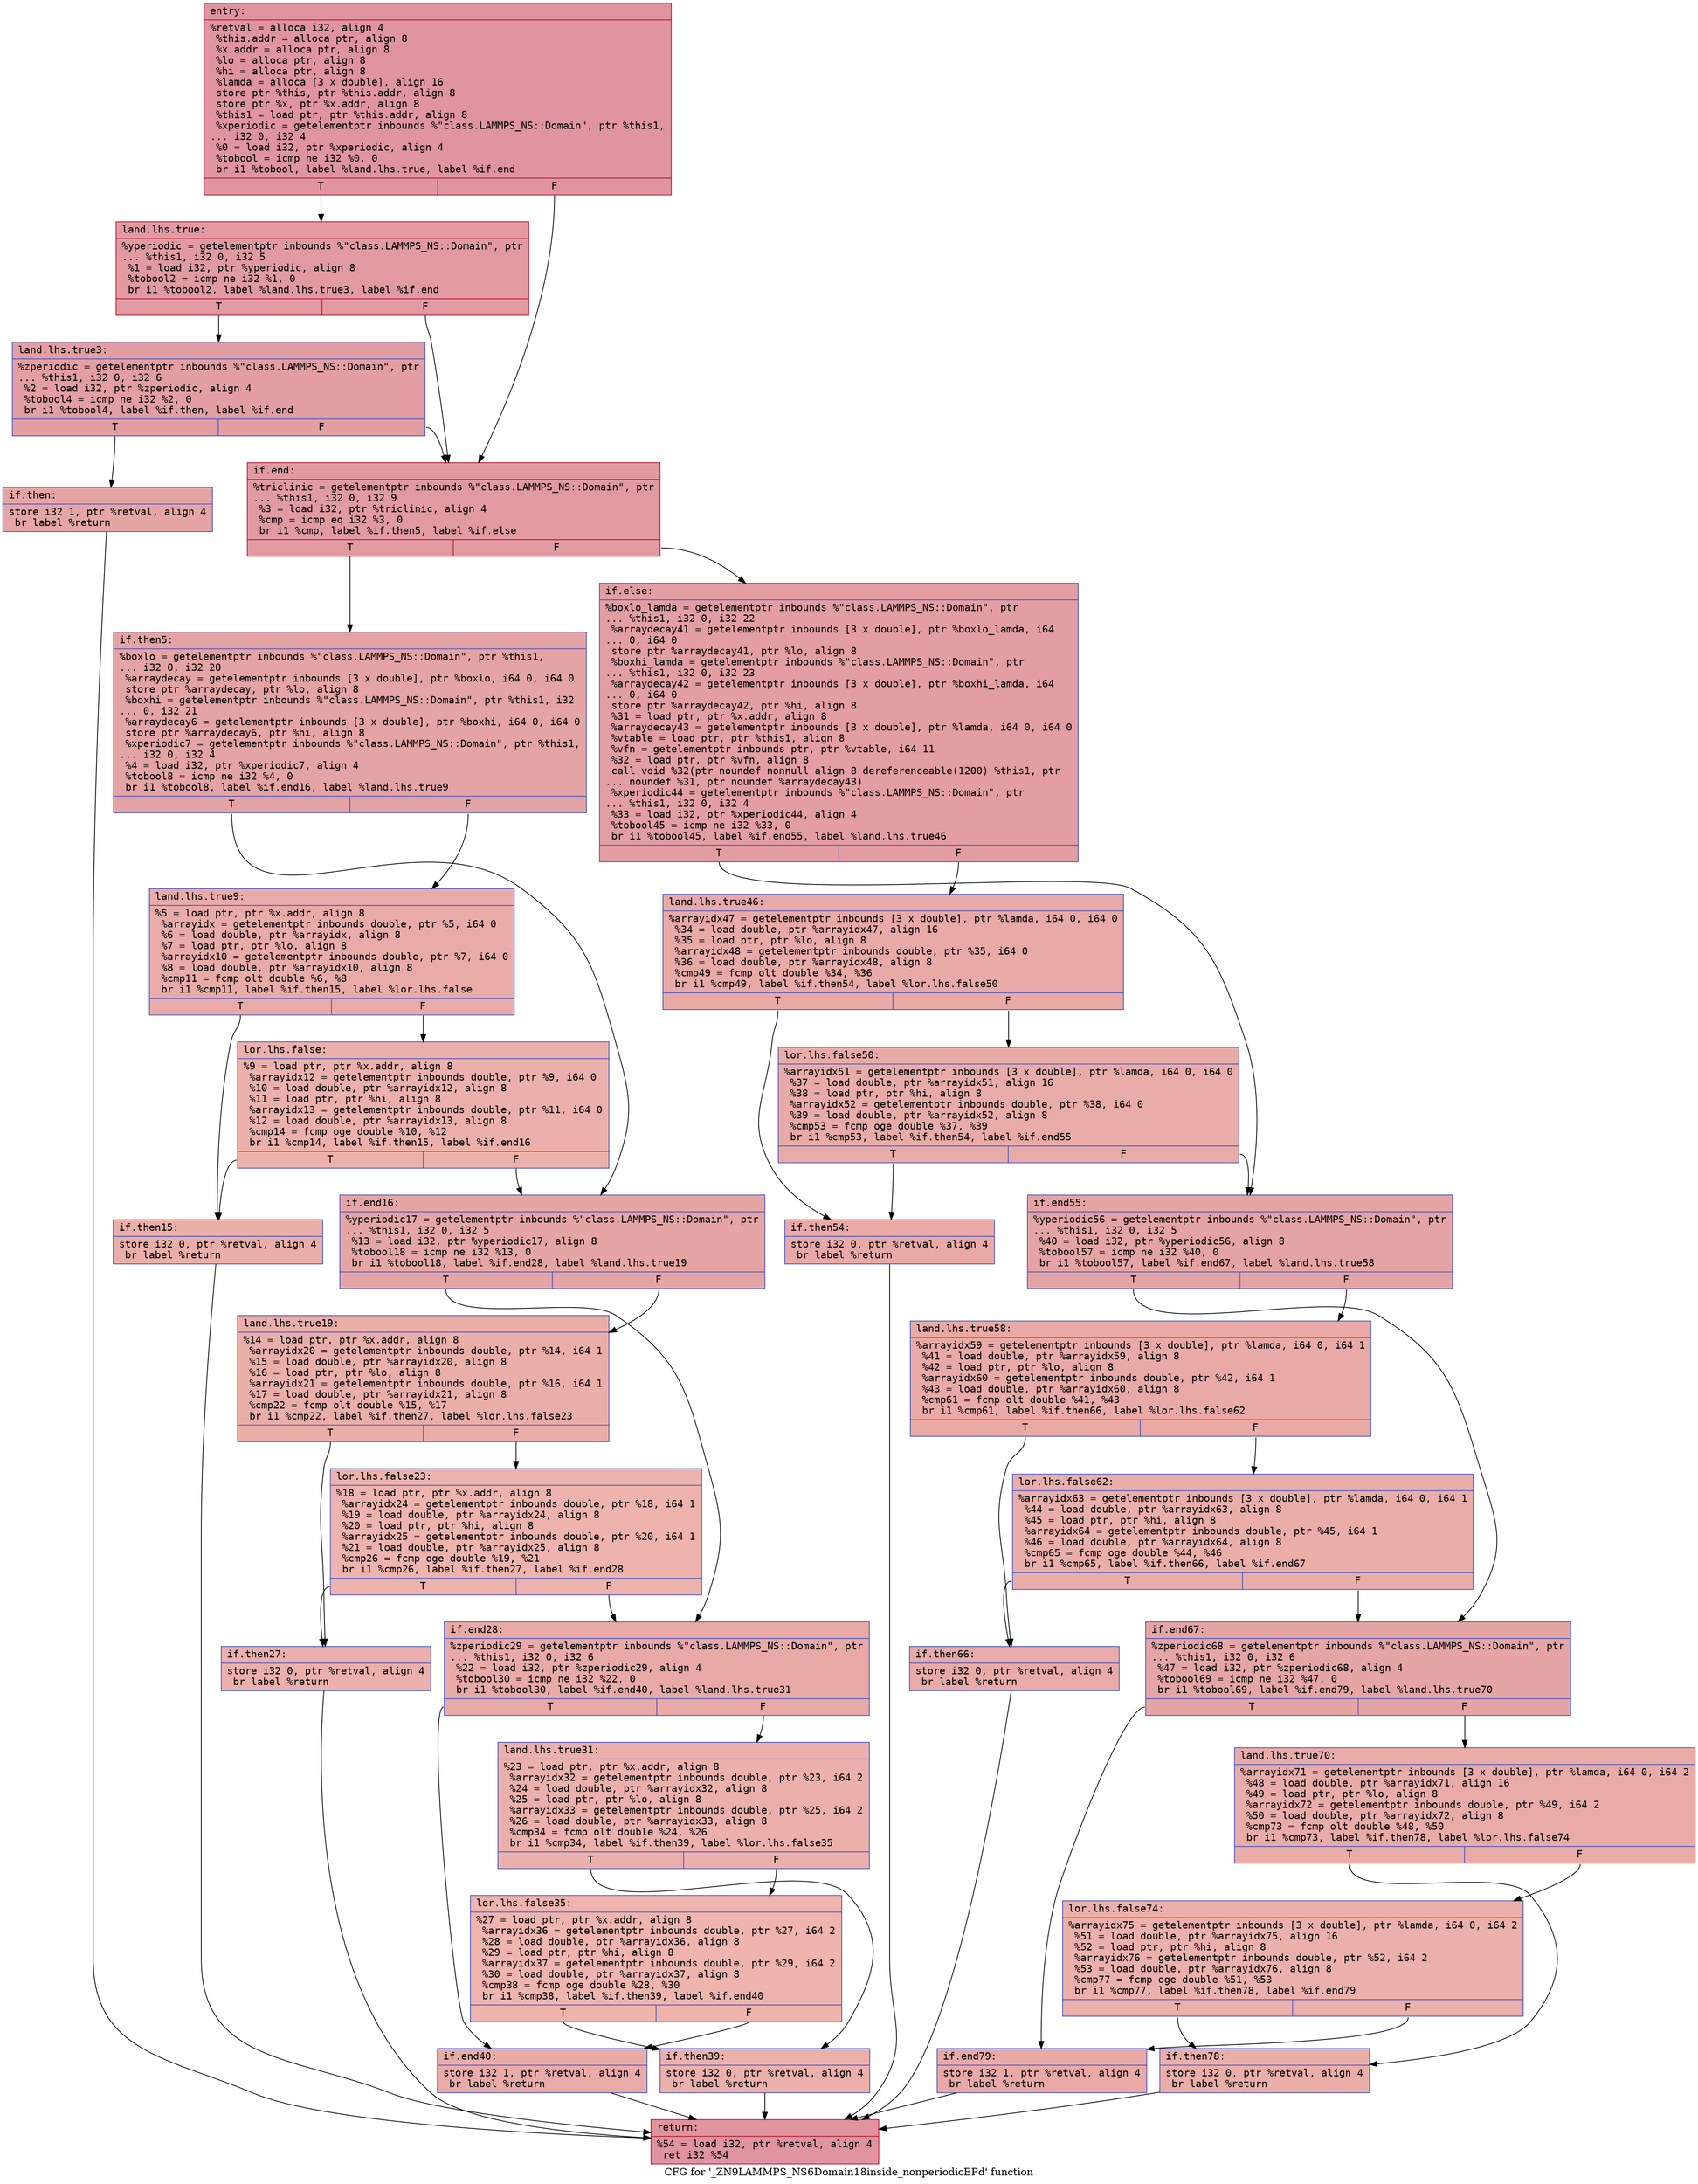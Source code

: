 digraph "CFG for '_ZN9LAMMPS_NS6Domain18inside_nonperiodicEPd' function" {
	label="CFG for '_ZN9LAMMPS_NS6Domain18inside_nonperiodicEPd' function";

	Node0x561837cbc8f0 [shape=record,color="#b70d28ff", style=filled, fillcolor="#b70d2870" fontname="Courier",label="{entry:\l|  %retval = alloca i32, align 4\l  %this.addr = alloca ptr, align 8\l  %x.addr = alloca ptr, align 8\l  %lo = alloca ptr, align 8\l  %hi = alloca ptr, align 8\l  %lamda = alloca [3 x double], align 16\l  store ptr %this, ptr %this.addr, align 8\l  store ptr %x, ptr %x.addr, align 8\l  %this1 = load ptr, ptr %this.addr, align 8\l  %xperiodic = getelementptr inbounds %\"class.LAMMPS_NS::Domain\", ptr %this1,\l... i32 0, i32 4\l  %0 = load i32, ptr %xperiodic, align 4\l  %tobool = icmp ne i32 %0, 0\l  br i1 %tobool, label %land.lhs.true, label %if.end\l|{<s0>T|<s1>F}}"];
	Node0x561837cbc8f0:s0 -> Node0x561837cbd0f0[tooltip="entry -> land.lhs.true\nProbability 62.50%" ];
	Node0x561837cbc8f0:s1 -> Node0x561837cbd310[tooltip="entry -> if.end\nProbability 37.50%" ];
	Node0x561837cbd0f0 [shape=record,color="#b70d28ff", style=filled, fillcolor="#bb1b2c70" fontname="Courier",label="{land.lhs.true:\l|  %yperiodic = getelementptr inbounds %\"class.LAMMPS_NS::Domain\", ptr\l... %this1, i32 0, i32 5\l  %1 = load i32, ptr %yperiodic, align 8\l  %tobool2 = icmp ne i32 %1, 0\l  br i1 %tobool2, label %land.lhs.true3, label %if.end\l|{<s0>T|<s1>F}}"];
	Node0x561837cbd0f0:s0 -> Node0x561837cbd650[tooltip="land.lhs.true -> land.lhs.true3\nProbability 62.50%" ];
	Node0x561837cbd0f0:s1 -> Node0x561837cbd310[tooltip="land.lhs.true -> if.end\nProbability 37.50%" ];
	Node0x561837cbd650 [shape=record,color="#3d50c3ff", style=filled, fillcolor="#be242e70" fontname="Courier",label="{land.lhs.true3:\l|  %zperiodic = getelementptr inbounds %\"class.LAMMPS_NS::Domain\", ptr\l... %this1, i32 0, i32 6\l  %2 = load i32, ptr %zperiodic, align 4\l  %tobool4 = icmp ne i32 %2, 0\l  br i1 %tobool4, label %if.then, label %if.end\l|{<s0>T|<s1>F}}"];
	Node0x561837cbd650:s0 -> Node0x561837cbd9a0[tooltip="land.lhs.true3 -> if.then\nProbability 62.50%" ];
	Node0x561837cbd650:s1 -> Node0x561837cbd310[tooltip="land.lhs.true3 -> if.end\nProbability 37.50%" ];
	Node0x561837cbd9a0 [shape=record,color="#3d50c3ff", style=filled, fillcolor="#c5333470" fontname="Courier",label="{if.then:\l|  store i32 1, ptr %retval, align 4\l  br label %return\l}"];
	Node0x561837cbd9a0 -> Node0x561837cbdb60[tooltip="if.then -> return\nProbability 100.00%" ];
	Node0x561837cbd310 [shape=record,color="#b70d28ff", style=filled, fillcolor="#bb1b2c70" fontname="Courier",label="{if.end:\l|  %triclinic = getelementptr inbounds %\"class.LAMMPS_NS::Domain\", ptr\l... %this1, i32 0, i32 9\l  %3 = load i32, ptr %triclinic, align 4\l  %cmp = icmp eq i32 %3, 0\l  br i1 %cmp, label %if.then5, label %if.else\l|{<s0>T|<s1>F}}"];
	Node0x561837cbd310:s0 -> Node0x561837cbde60[tooltip="if.end -> if.then5\nProbability 37.50%" ];
	Node0x561837cbd310:s1 -> Node0x561837cbdee0[tooltip="if.end -> if.else\nProbability 62.50%" ];
	Node0x561837cbde60 [shape=record,color="#3d50c3ff", style=filled, fillcolor="#c32e3170" fontname="Courier",label="{if.then5:\l|  %boxlo = getelementptr inbounds %\"class.LAMMPS_NS::Domain\", ptr %this1,\l... i32 0, i32 20\l  %arraydecay = getelementptr inbounds [3 x double], ptr %boxlo, i64 0, i64 0\l  store ptr %arraydecay, ptr %lo, align 8\l  %boxhi = getelementptr inbounds %\"class.LAMMPS_NS::Domain\", ptr %this1, i32\l... 0, i32 21\l  %arraydecay6 = getelementptr inbounds [3 x double], ptr %boxhi, i64 0, i64 0\l  store ptr %arraydecay6, ptr %hi, align 8\l  %xperiodic7 = getelementptr inbounds %\"class.LAMMPS_NS::Domain\", ptr %this1,\l... i32 0, i32 4\l  %4 = load i32, ptr %xperiodic7, align 4\l  %tobool8 = icmp ne i32 %4, 0\l  br i1 %tobool8, label %if.end16, label %land.lhs.true9\l|{<s0>T|<s1>F}}"];
	Node0x561837cbde60:s0 -> Node0x561837cbe890[tooltip="if.then5 -> if.end16\nProbability 62.50%" ];
	Node0x561837cbde60:s1 -> Node0x561837cbe910[tooltip="if.then5 -> land.lhs.true9\nProbability 37.50%" ];
	Node0x561837cbe910 [shape=record,color="#3d50c3ff", style=filled, fillcolor="#cc403a70" fontname="Courier",label="{land.lhs.true9:\l|  %5 = load ptr, ptr %x.addr, align 8\l  %arrayidx = getelementptr inbounds double, ptr %5, i64 0\l  %6 = load double, ptr %arrayidx, align 8\l  %7 = load ptr, ptr %lo, align 8\l  %arrayidx10 = getelementptr inbounds double, ptr %7, i64 0\l  %8 = load double, ptr %arrayidx10, align 8\l  %cmp11 = fcmp olt double %6, %8\l  br i1 %cmp11, label %if.then15, label %lor.lhs.false\l|{<s0>T|<s1>F}}"];
	Node0x561837cbe910:s0 -> Node0x561837cbee90[tooltip="land.lhs.true9 -> if.then15\nProbability 50.00%" ];
	Node0x561837cbe910:s1 -> Node0x561837cbef10[tooltip="land.lhs.true9 -> lor.lhs.false\nProbability 50.00%" ];
	Node0x561837cbef10 [shape=record,color="#3d50c3ff", style=filled, fillcolor="#d24b4070" fontname="Courier",label="{lor.lhs.false:\l|  %9 = load ptr, ptr %x.addr, align 8\l  %arrayidx12 = getelementptr inbounds double, ptr %9, i64 0\l  %10 = load double, ptr %arrayidx12, align 8\l  %11 = load ptr, ptr %hi, align 8\l  %arrayidx13 = getelementptr inbounds double, ptr %11, i64 0\l  %12 = load double, ptr %arrayidx13, align 8\l  %cmp14 = fcmp oge double %10, %12\l  br i1 %cmp14, label %if.then15, label %if.end16\l|{<s0>T|<s1>F}}"];
	Node0x561837cbef10:s0 -> Node0x561837cbee90[tooltip="lor.lhs.false -> if.then15\nProbability 50.00%" ];
	Node0x561837cbef10:s1 -> Node0x561837cbe890[tooltip="lor.lhs.false -> if.end16\nProbability 50.00%" ];
	Node0x561837cbee90 [shape=record,color="#3d50c3ff", style=filled, fillcolor="#d0473d70" fontname="Courier",label="{if.then15:\l|  store i32 0, ptr %retval, align 4\l  br label %return\l}"];
	Node0x561837cbee90 -> Node0x561837cbdb60[tooltip="if.then15 -> return\nProbability 100.00%" ];
	Node0x561837cbe890 [shape=record,color="#3d50c3ff", style=filled, fillcolor="#c5333470" fontname="Courier",label="{if.end16:\l|  %yperiodic17 = getelementptr inbounds %\"class.LAMMPS_NS::Domain\", ptr\l... %this1, i32 0, i32 5\l  %13 = load i32, ptr %yperiodic17, align 8\l  %tobool18 = icmp ne i32 %13, 0\l  br i1 %tobool18, label %if.end28, label %land.lhs.true19\l|{<s0>T|<s1>F}}"];
	Node0x561837cbe890:s0 -> Node0x561837cbf8e0[tooltip="if.end16 -> if.end28\nProbability 62.50%" ];
	Node0x561837cbe890:s1 -> Node0x561837cbf960[tooltip="if.end16 -> land.lhs.true19\nProbability 37.50%" ];
	Node0x561837cbf960 [shape=record,color="#3d50c3ff", style=filled, fillcolor="#d0473d70" fontname="Courier",label="{land.lhs.true19:\l|  %14 = load ptr, ptr %x.addr, align 8\l  %arrayidx20 = getelementptr inbounds double, ptr %14, i64 1\l  %15 = load double, ptr %arrayidx20, align 8\l  %16 = load ptr, ptr %lo, align 8\l  %arrayidx21 = getelementptr inbounds double, ptr %16, i64 1\l  %17 = load double, ptr %arrayidx21, align 8\l  %cmp22 = fcmp olt double %15, %17\l  br i1 %cmp22, label %if.then27, label %lor.lhs.false23\l|{<s0>T|<s1>F}}"];
	Node0x561837cbf960:s0 -> Node0x561837cbfee0[tooltip="land.lhs.true19 -> if.then27\nProbability 50.00%" ];
	Node0x561837cbf960:s1 -> Node0x561837cbdf50[tooltip="land.lhs.true19 -> lor.lhs.false23\nProbability 50.00%" ];
	Node0x561837cbdf50 [shape=record,color="#3d50c3ff", style=filled, fillcolor="#d6524470" fontname="Courier",label="{lor.lhs.false23:\l|  %18 = load ptr, ptr %x.addr, align 8\l  %arrayidx24 = getelementptr inbounds double, ptr %18, i64 1\l  %19 = load double, ptr %arrayidx24, align 8\l  %20 = load ptr, ptr %hi, align 8\l  %arrayidx25 = getelementptr inbounds double, ptr %20, i64 1\l  %21 = load double, ptr %arrayidx25, align 8\l  %cmp26 = fcmp oge double %19, %21\l  br i1 %cmp26, label %if.then27, label %if.end28\l|{<s0>T|<s1>F}}"];
	Node0x561837cbdf50:s0 -> Node0x561837cbfee0[tooltip="lor.lhs.false23 -> if.then27\nProbability 50.00%" ];
	Node0x561837cbdf50:s1 -> Node0x561837cbf8e0[tooltip="lor.lhs.false23 -> if.end28\nProbability 50.00%" ];
	Node0x561837cbfee0 [shape=record,color="#3d50c3ff", style=filled, fillcolor="#d24b4070" fontname="Courier",label="{if.then27:\l|  store i32 0, ptr %retval, align 4\l  br label %return\l}"];
	Node0x561837cbfee0 -> Node0x561837cbdb60[tooltip="if.then27 -> return\nProbability 100.00%" ];
	Node0x561837cbf8e0 [shape=record,color="#3d50c3ff", style=filled, fillcolor="#ca3b3770" fontname="Courier",label="{if.end28:\l|  %zperiodic29 = getelementptr inbounds %\"class.LAMMPS_NS::Domain\", ptr\l... %this1, i32 0, i32 6\l  %22 = load i32, ptr %zperiodic29, align 4\l  %tobool30 = icmp ne i32 %22, 0\l  br i1 %tobool30, label %if.end40, label %land.lhs.true31\l|{<s0>T|<s1>F}}"];
	Node0x561837cbf8e0:s0 -> Node0x561837cc0bd0[tooltip="if.end28 -> if.end40\nProbability 62.50%" ];
	Node0x561837cbf8e0:s1 -> Node0x561837cc0c50[tooltip="if.end28 -> land.lhs.true31\nProbability 37.50%" ];
	Node0x561837cc0c50 [shape=record,color="#3d50c3ff", style=filled, fillcolor="#d24b4070" fontname="Courier",label="{land.lhs.true31:\l|  %23 = load ptr, ptr %x.addr, align 8\l  %arrayidx32 = getelementptr inbounds double, ptr %23, i64 2\l  %24 = load double, ptr %arrayidx32, align 8\l  %25 = load ptr, ptr %lo, align 8\l  %arrayidx33 = getelementptr inbounds double, ptr %25, i64 2\l  %26 = load double, ptr %arrayidx33, align 8\l  %cmp34 = fcmp olt double %24, %26\l  br i1 %cmp34, label %if.then39, label %lor.lhs.false35\l|{<s0>T|<s1>F}}"];
	Node0x561837cc0c50:s0 -> Node0x561837cc11d0[tooltip="land.lhs.true31 -> if.then39\nProbability 50.00%" ];
	Node0x561837cc0c50:s1 -> Node0x561837cc1250[tooltip="land.lhs.true31 -> lor.lhs.false35\nProbability 50.00%" ];
	Node0x561837cc1250 [shape=record,color="#3d50c3ff", style=filled, fillcolor="#d8564670" fontname="Courier",label="{lor.lhs.false35:\l|  %27 = load ptr, ptr %x.addr, align 8\l  %arrayidx36 = getelementptr inbounds double, ptr %27, i64 2\l  %28 = load double, ptr %arrayidx36, align 8\l  %29 = load ptr, ptr %hi, align 8\l  %arrayidx37 = getelementptr inbounds double, ptr %29, i64 2\l  %30 = load double, ptr %arrayidx37, align 8\l  %cmp38 = fcmp oge double %28, %30\l  br i1 %cmp38, label %if.then39, label %if.end40\l|{<s0>T|<s1>F}}"];
	Node0x561837cc1250:s0 -> Node0x561837cc11d0[tooltip="lor.lhs.false35 -> if.then39\nProbability 50.00%" ];
	Node0x561837cc1250:s1 -> Node0x561837cc0bd0[tooltip="lor.lhs.false35 -> if.end40\nProbability 50.00%" ];
	Node0x561837cc11d0 [shape=record,color="#3d50c3ff", style=filled, fillcolor="#d24b4070" fontname="Courier",label="{if.then39:\l|  store i32 0, ptr %retval, align 4\l  br label %return\l}"];
	Node0x561837cc11d0 -> Node0x561837cbdb60[tooltip="if.then39 -> return\nProbability 100.00%" ];
	Node0x561837cc0bd0 [shape=record,color="#3d50c3ff", style=filled, fillcolor="#cc403a70" fontname="Courier",label="{if.end40:\l|  store i32 1, ptr %retval, align 4\l  br label %return\l}"];
	Node0x561837cc0bd0 -> Node0x561837cbdb60[tooltip="if.end40 -> return\nProbability 100.00%" ];
	Node0x561837cbdee0 [shape=record,color="#3d50c3ff", style=filled, fillcolor="#be242e70" fontname="Courier",label="{if.else:\l|  %boxlo_lamda = getelementptr inbounds %\"class.LAMMPS_NS::Domain\", ptr\l... %this1, i32 0, i32 22\l  %arraydecay41 = getelementptr inbounds [3 x double], ptr %boxlo_lamda, i64\l... 0, i64 0\l  store ptr %arraydecay41, ptr %lo, align 8\l  %boxhi_lamda = getelementptr inbounds %\"class.LAMMPS_NS::Domain\", ptr\l... %this1, i32 0, i32 23\l  %arraydecay42 = getelementptr inbounds [3 x double], ptr %boxhi_lamda, i64\l... 0, i64 0\l  store ptr %arraydecay42, ptr %hi, align 8\l  %31 = load ptr, ptr %x.addr, align 8\l  %arraydecay43 = getelementptr inbounds [3 x double], ptr %lamda, i64 0, i64 0\l  %vtable = load ptr, ptr %this1, align 8\l  %vfn = getelementptr inbounds ptr, ptr %vtable, i64 11\l  %32 = load ptr, ptr %vfn, align 8\l  call void %32(ptr noundef nonnull align 8 dereferenceable(1200) %this1, ptr\l... noundef %31, ptr noundef %arraydecay43)\l  %xperiodic44 = getelementptr inbounds %\"class.LAMMPS_NS::Domain\", ptr\l... %this1, i32 0, i32 4\l  %33 = load i32, ptr %xperiodic44, align 4\l  %tobool45 = icmp ne i32 %33, 0\l  br i1 %tobool45, label %if.end55, label %land.lhs.true46\l|{<s0>T|<s1>F}}"];
	Node0x561837cbdee0:s0 -> Node0x561837cc25b0[tooltip="if.else -> if.end55\nProbability 62.50%" ];
	Node0x561837cbdee0:s1 -> Node0x561837cc2630[tooltip="if.else -> land.lhs.true46\nProbability 37.50%" ];
	Node0x561837cc2630 [shape=record,color="#3d50c3ff", style=filled, fillcolor="#ca3b3770" fontname="Courier",label="{land.lhs.true46:\l|  %arrayidx47 = getelementptr inbounds [3 x double], ptr %lamda, i64 0, i64 0\l  %34 = load double, ptr %arrayidx47, align 16\l  %35 = load ptr, ptr %lo, align 8\l  %arrayidx48 = getelementptr inbounds double, ptr %35, i64 0\l  %36 = load double, ptr %arrayidx48, align 8\l  %cmp49 = fcmp olt double %34, %36\l  br i1 %cmp49, label %if.then54, label %lor.lhs.false50\l|{<s0>T|<s1>F}}"];
	Node0x561837cc2630:s0 -> Node0x561837cc2b30[tooltip="land.lhs.true46 -> if.then54\nProbability 50.00%" ];
	Node0x561837cc2630:s1 -> Node0x561837cc2bb0[tooltip="land.lhs.true46 -> lor.lhs.false50\nProbability 50.00%" ];
	Node0x561837cc2bb0 [shape=record,color="#3d50c3ff", style=filled, fillcolor="#cc403a70" fontname="Courier",label="{lor.lhs.false50:\l|  %arrayidx51 = getelementptr inbounds [3 x double], ptr %lamda, i64 0, i64 0\l  %37 = load double, ptr %arrayidx51, align 16\l  %38 = load ptr, ptr %hi, align 8\l  %arrayidx52 = getelementptr inbounds double, ptr %38, i64 0\l  %39 = load double, ptr %arrayidx52, align 8\l  %cmp53 = fcmp oge double %37, %39\l  br i1 %cmp53, label %if.then54, label %if.end55\l|{<s0>T|<s1>F}}"];
	Node0x561837cc2bb0:s0 -> Node0x561837cc2b30[tooltip="lor.lhs.false50 -> if.then54\nProbability 50.00%" ];
	Node0x561837cc2bb0:s1 -> Node0x561837cc25b0[tooltip="lor.lhs.false50 -> if.end55\nProbability 50.00%" ];
	Node0x561837cc2b30 [shape=record,color="#3d50c3ff", style=filled, fillcolor="#ca3b3770" fontname="Courier",label="{if.then54:\l|  store i32 0, ptr %retval, align 4\l  br label %return\l}"];
	Node0x561837cc2b30 -> Node0x561837cbdb60[tooltip="if.then54 -> return\nProbability 100.00%" ];
	Node0x561837cc25b0 [shape=record,color="#3d50c3ff", style=filled, fillcolor="#c32e3170" fontname="Courier",label="{if.end55:\l|  %yperiodic56 = getelementptr inbounds %\"class.LAMMPS_NS::Domain\", ptr\l... %this1, i32 0, i32 5\l  %40 = load i32, ptr %yperiodic56, align 8\l  %tobool57 = icmp ne i32 %40, 0\l  br i1 %tobool57, label %if.end67, label %land.lhs.true58\l|{<s0>T|<s1>F}}"];
	Node0x561837cc25b0:s0 -> Node0x561837cc34a0[tooltip="if.end55 -> if.end67\nProbability 62.50%" ];
	Node0x561837cc25b0:s1 -> Node0x561837cc3520[tooltip="if.end55 -> land.lhs.true58\nProbability 37.50%" ];
	Node0x561837cc3520 [shape=record,color="#3d50c3ff", style=filled, fillcolor="#ca3b3770" fontname="Courier",label="{land.lhs.true58:\l|  %arrayidx59 = getelementptr inbounds [3 x double], ptr %lamda, i64 0, i64 1\l  %41 = load double, ptr %arrayidx59, align 8\l  %42 = load ptr, ptr %lo, align 8\l  %arrayidx60 = getelementptr inbounds double, ptr %42, i64 1\l  %43 = load double, ptr %arrayidx60, align 8\l  %cmp61 = fcmp olt double %41, %43\l  br i1 %cmp61, label %if.then66, label %lor.lhs.false62\l|{<s0>T|<s1>F}}"];
	Node0x561837cc3520:s0 -> Node0x561837cc3a40[tooltip="land.lhs.true58 -> if.then66\nProbability 50.00%" ];
	Node0x561837cc3520:s1 -> Node0x561837cc3ac0[tooltip="land.lhs.true58 -> lor.lhs.false62\nProbability 50.00%" ];
	Node0x561837cc3ac0 [shape=record,color="#3d50c3ff", style=filled, fillcolor="#d0473d70" fontname="Courier",label="{lor.lhs.false62:\l|  %arrayidx63 = getelementptr inbounds [3 x double], ptr %lamda, i64 0, i64 1\l  %44 = load double, ptr %arrayidx63, align 8\l  %45 = load ptr, ptr %hi, align 8\l  %arrayidx64 = getelementptr inbounds double, ptr %45, i64 1\l  %46 = load double, ptr %arrayidx64, align 8\l  %cmp65 = fcmp oge double %44, %46\l  br i1 %cmp65, label %if.then66, label %if.end67\l|{<s0>T|<s1>F}}"];
	Node0x561837cc3ac0:s0 -> Node0x561837cc3a40[tooltip="lor.lhs.false62 -> if.then66\nProbability 50.00%" ];
	Node0x561837cc3ac0:s1 -> Node0x561837cc34a0[tooltip="lor.lhs.false62 -> if.end67\nProbability 50.00%" ];
	Node0x561837cc3a40 [shape=record,color="#3d50c3ff", style=filled, fillcolor="#cc403a70" fontname="Courier",label="{if.then66:\l|  store i32 0, ptr %retval, align 4\l  br label %return\l}"];
	Node0x561837cc3a40 -> Node0x561837cbdb60[tooltip="if.then66 -> return\nProbability 100.00%" ];
	Node0x561837cc34a0 [shape=record,color="#3d50c3ff", style=filled, fillcolor="#c5333470" fontname="Courier",label="{if.end67:\l|  %zperiodic68 = getelementptr inbounds %\"class.LAMMPS_NS::Domain\", ptr\l... %this1, i32 0, i32 6\l  %47 = load i32, ptr %zperiodic68, align 4\l  %tobool69 = icmp ne i32 %47, 0\l  br i1 %tobool69, label %if.end79, label %land.lhs.true70\l|{<s0>T|<s1>F}}"];
	Node0x561837cc34a0:s0 -> Node0x561837cc00a0[tooltip="if.end67 -> if.end79\nProbability 62.50%" ];
	Node0x561837cc34a0:s1 -> Node0x561837cc0120[tooltip="if.end67 -> land.lhs.true70\nProbability 37.50%" ];
	Node0x561837cc0120 [shape=record,color="#3d50c3ff", style=filled, fillcolor="#cc403a70" fontname="Courier",label="{land.lhs.true70:\l|  %arrayidx71 = getelementptr inbounds [3 x double], ptr %lamda, i64 0, i64 2\l  %48 = load double, ptr %arrayidx71, align 16\l  %49 = load ptr, ptr %lo, align 8\l  %arrayidx72 = getelementptr inbounds double, ptr %49, i64 2\l  %50 = load double, ptr %arrayidx72, align 8\l  %cmp73 = fcmp olt double %48, %50\l  br i1 %cmp73, label %if.then78, label %lor.lhs.false74\l|{<s0>T|<s1>F}}"];
	Node0x561837cc0120:s0 -> Node0x561837cc0530[tooltip="land.lhs.true70 -> if.then78\nProbability 50.00%" ];
	Node0x561837cc0120:s1 -> Node0x561837cc5800[tooltip="land.lhs.true70 -> lor.lhs.false74\nProbability 50.00%" ];
	Node0x561837cc5800 [shape=record,color="#3d50c3ff", style=filled, fillcolor="#d24b4070" fontname="Courier",label="{lor.lhs.false74:\l|  %arrayidx75 = getelementptr inbounds [3 x double], ptr %lamda, i64 0, i64 2\l  %51 = load double, ptr %arrayidx75, align 16\l  %52 = load ptr, ptr %hi, align 8\l  %arrayidx76 = getelementptr inbounds double, ptr %52, i64 2\l  %53 = load double, ptr %arrayidx76, align 8\l  %cmp77 = fcmp oge double %51, %53\l  br i1 %cmp77, label %if.then78, label %if.end79\l|{<s0>T|<s1>F}}"];
	Node0x561837cc5800:s0 -> Node0x561837cc0530[tooltip="lor.lhs.false74 -> if.then78\nProbability 50.00%" ];
	Node0x561837cc5800:s1 -> Node0x561837cc00a0[tooltip="lor.lhs.false74 -> if.end79\nProbability 50.00%" ];
	Node0x561837cc0530 [shape=record,color="#3d50c3ff", style=filled, fillcolor="#d0473d70" fontname="Courier",label="{if.then78:\l|  store i32 0, ptr %retval, align 4\l  br label %return\l}"];
	Node0x561837cc0530 -> Node0x561837cbdb60[tooltip="if.then78 -> return\nProbability 100.00%" ];
	Node0x561837cc00a0 [shape=record,color="#3d50c3ff", style=filled, fillcolor="#ca3b3770" fontname="Courier",label="{if.end79:\l|  store i32 1, ptr %retval, align 4\l  br label %return\l}"];
	Node0x561837cc00a0 -> Node0x561837cbdb60[tooltip="if.end79 -> return\nProbability 100.00%" ];
	Node0x561837cbdb60 [shape=record,color="#b70d28ff", style=filled, fillcolor="#b70d2870" fontname="Courier",label="{return:\l|  %54 = load i32, ptr %retval, align 4\l  ret i32 %54\l}"];
}

